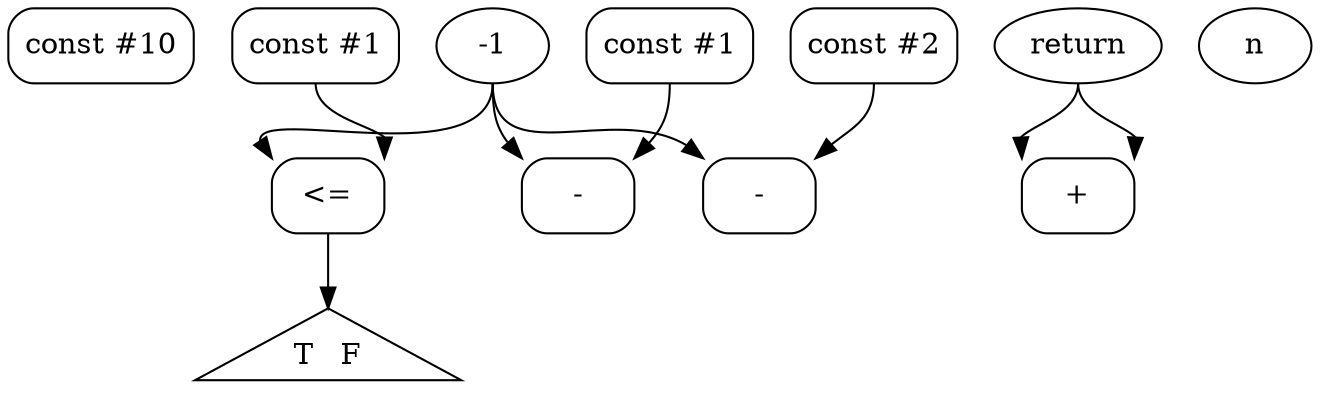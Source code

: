 digraph G{
  n1 [shape=box style=rounded label="const #10"];
  n5 [shape=box style=rounded label="const #1"];
  n6 [shape=box style=rounded label="<="];
  n7 [shape=triangle style=solid label="T   F"];
  n9 [shape=box style=rounded label="const #1"];
  n10 [shape=box style=rounded label="-"];
  n14 [shape=box style=rounded label="const #2"];
  n15 [shape=box style=rounded label="-"];
  n18 [shape=box style=rounded label="+"];
  n-1 -> n6 [tailport=s, headport=nw];
  n5 -> n6 [tailport=s, headport=ne];
  n6 -> n7 [tailport=s, headport=n];
  n-1 -> n10 [tailport=s, headport=nw];
  n9 -> n10 [tailport=s, headport=ne];
  n-1 -> n15 [tailport=s, headport=nw];
  n14 -> n15 [tailport=s, headport=ne];
  return -> n18 [tailport=s, headport=nw];
  return -> n18 [tailport=s, headport=ne];
}
